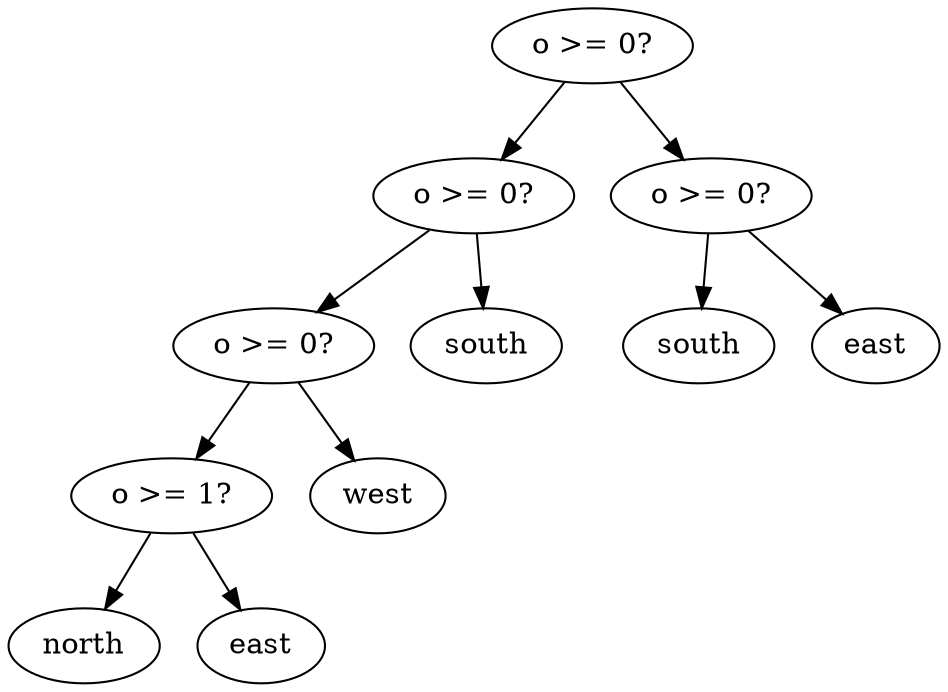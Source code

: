digraph tree {
    "0x0" [label="o >= 0?"];
    "0x1" [label="o >= 0?"];
    "0x2" [label="o >= 0?"];
    "0x3" [label="o >= 1?"];
    "0x4" [label="north"];
    "0x5" [label="east"];
    "0x6" [label="west"];
    "0x7" [label="south"];
    "0x8" [label="o >= 0?"];
    "0x9" [label="south"];
    "0xa" [label="east"];
    "0x0" -> "0x1";
    "0x0" -> "0x8";
    "0x1" -> "0x2";
    "0x1" -> "0x7";
    "0x2" -> "0x3";
    "0x2" -> "0x6";
    "0x3" -> "0x4";
    "0x3" -> "0x5";
    "0x8" -> "0x9";
    "0x8" -> "0xa";
}

